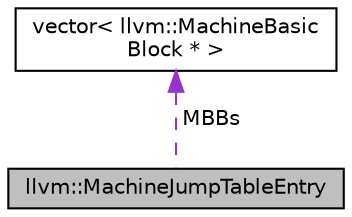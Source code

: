 digraph "llvm::MachineJumpTableEntry"
{
 // LATEX_PDF_SIZE
  bgcolor="transparent";
  edge [fontname="Helvetica",fontsize="10",labelfontname="Helvetica",labelfontsize="10"];
  node [fontname="Helvetica",fontsize="10",shape="box"];
  Node1 [label="llvm::MachineJumpTableEntry",height=0.2,width=0.4,color="black", fillcolor="grey75", style="filled", fontcolor="black",tooltip="MachineJumpTableEntry - One jump table in the jump table info."];
  Node2 -> Node1 [dir="back",color="darkorchid3",fontsize="10",style="dashed",label=" MBBs" ,fontname="Helvetica"];
  Node2 [label="vector\< llvm::MachineBasic\lBlock * \>",height=0.2,width=0.4,color="black",tooltip=" "];
}
